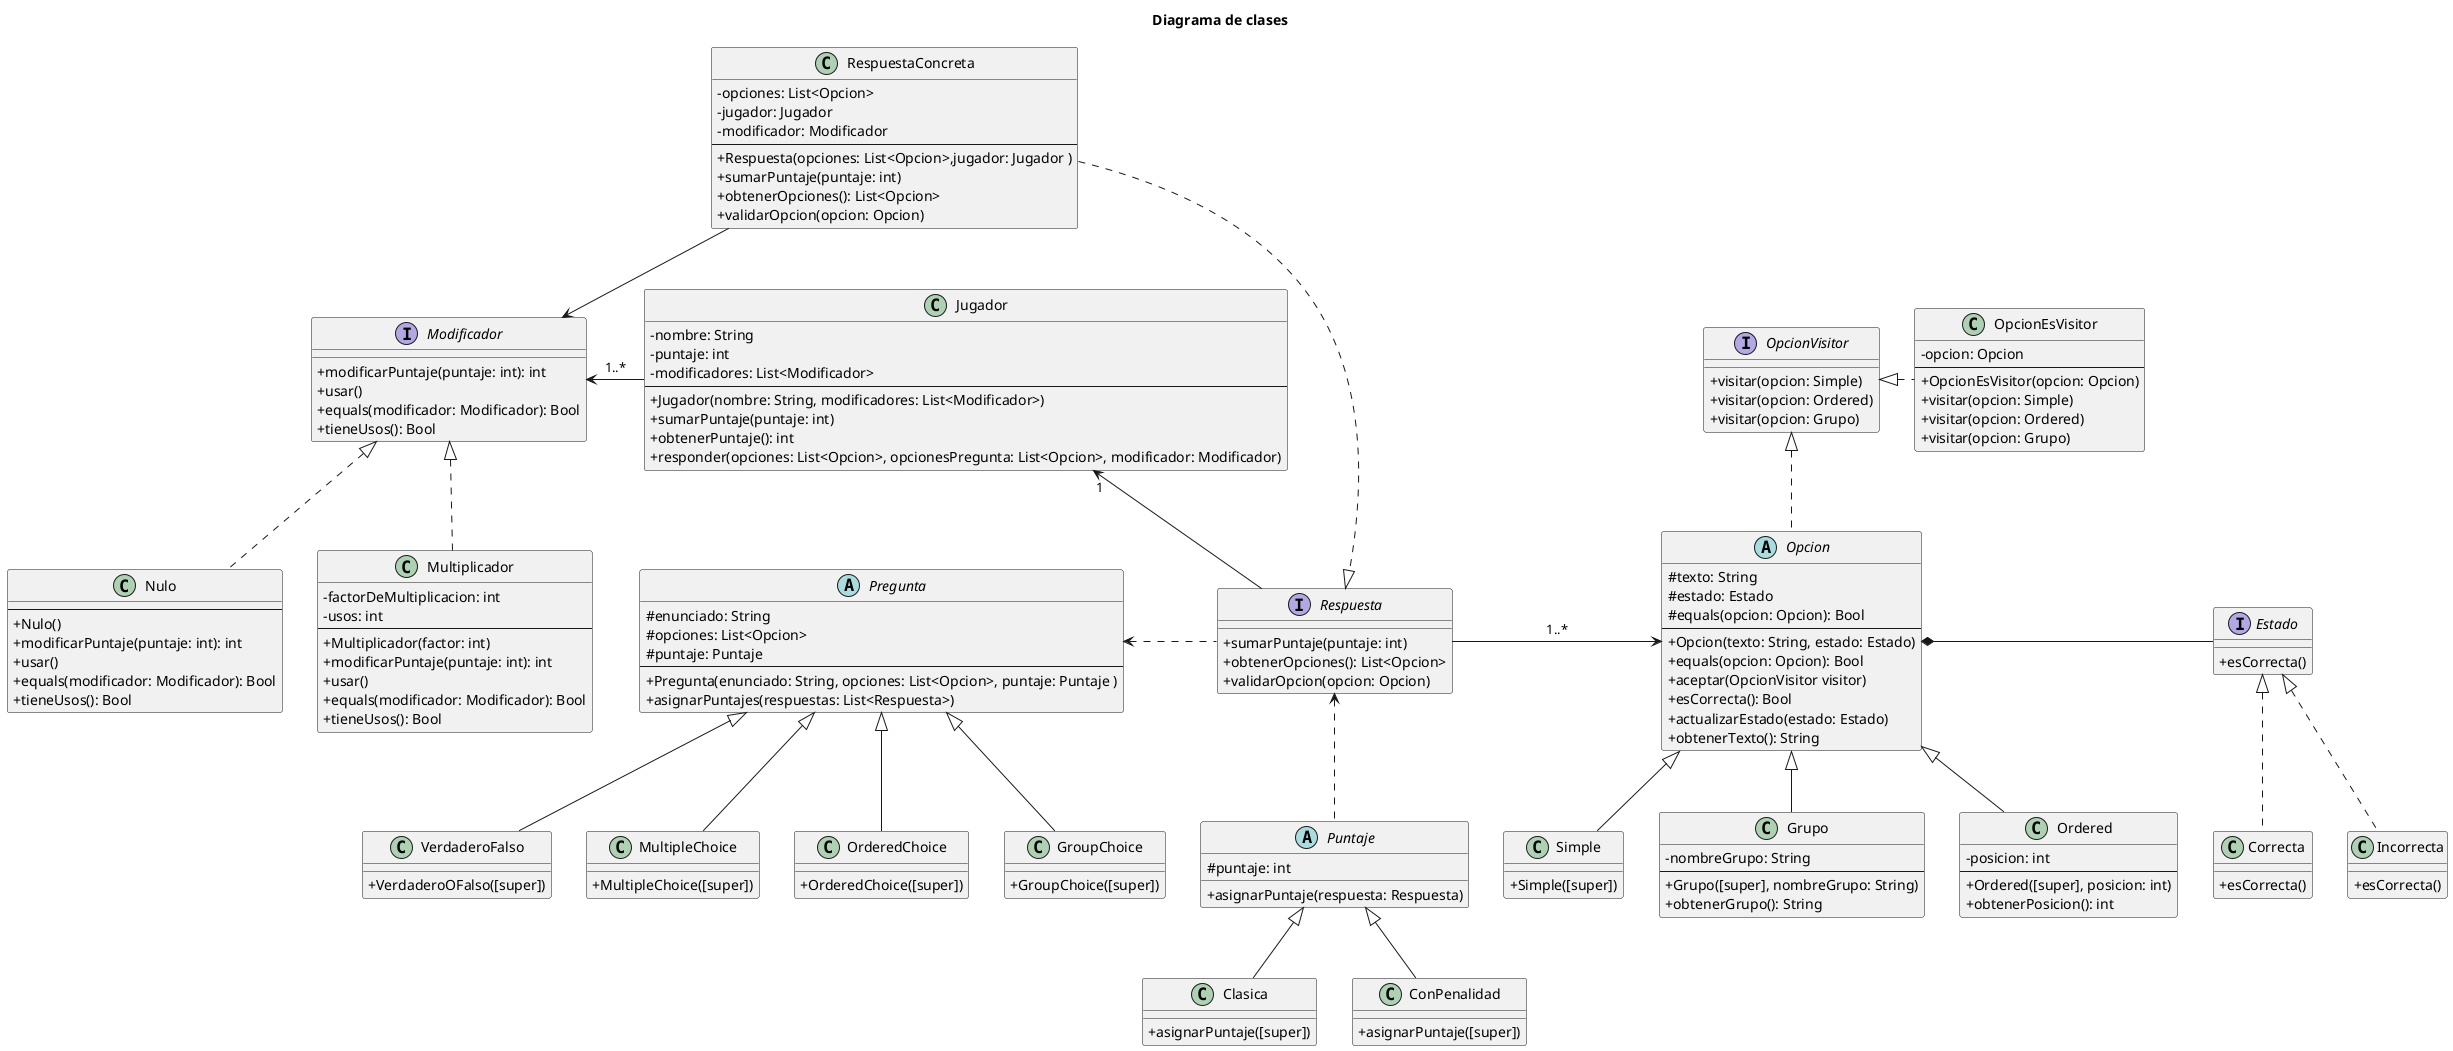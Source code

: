 @startuml diagrama de clases
skinparam classAttributeIconSize 0
title Diagrama de clases

class Jugador{
    - nombre: String
    - puntaje: int
    - modificadores: List<Modificador>
    ---
    + Jugador(nombre: String, modificadores: List<Modificador>)
    + sumarPuntaje(puntaje: int)
    + obtenerPuntaje(): int
    + responder(opciones: List<Opcion>, opcionesPregunta: List<Opcion>, modificador: Modificador)
}

interface Modificador {
    + modificarPuntaje(puntaje: int): int
    + usar()
    + equals(modificador: Modificador): Bool
    + tieneUsos(): Bool
}

class Multiplicador {
    - factorDeMultiplicacion: int
    - usos: int
    ---
    + Multiplicador(factor: int)
    + modificarPuntaje(puntaje: int): int
    + usar()
    + equals(modificador: Modificador): Bool
    + tieneUsos(): Bool
}

class Nulo {
    ---
    + Nulo()
    + modificarPuntaje(puntaje: int): int
    + usar()
    + equals(modificador: Modificador): Bool
    + tieneUsos(): Bool
}

interface Respuesta {
    + sumarPuntaje(puntaje: int)
    + obtenerOpciones(): List<Opcion>
    + validarOpcion(opcion: Opcion)
}

Class RespuestaConcreta {
    - opciones: List<Opcion>
    - jugador: Jugador
    - modificador: Modificador
    ---
    + Respuesta(opciones: List<Opcion>,jugador: Jugador )
    + sumarPuntaje(puntaje: int)
    + obtenerOpciones(): List<Opcion>
    + validarOpcion(opcion: Opcion)
}

 abstract class Puntaje {
     # puntaje: int
     + asignarPuntaje(respuesta: Respuesta)
}

class Clasica extends Puntaje{
     + asignarPuntaje([super])
}

class ConPenalidad extends Puntaje{
     + asignarPuntaje([super])
}

abstract class Pregunta {
    # enunciado: String
    # opciones: List<Opcion>
    # puntaje: Puntaje
    ---
    + Pregunta(enunciado: String, opciones: List<Opcion>, puntaje: Puntaje )
    + asignarPuntajes(respuestas: List<Respuesta>)
}

class VerdaderoFalso extends Pregunta {
    +VerdaderoOFalso([super])
}

class MultipleChoice extends Pregunta {
    +MultipleChoice([super])
}

class OrderedChoice extends Pregunta {
    +OrderedChoice([super])
}

class GroupChoice extends Pregunta {
    +GroupChoice([super])
}

abstract class Opcion {
    #texto: String
    #estado: Estado
    #equals(opcion: Opcion): Bool
    ---
    +Opcion(texto: String, estado: Estado)
    +equals(opcion: Opcion): Bool
    +aceptar(OpcionVisitor visitor)
    +esCorrecta(): Bool
    +actualizarEstado(estado: Estado)
    +obtenerTexto(): String
}

class Ordered extends Opcion {
    -posicion: int
    ---
    +Ordered([super], posicion: int)
    +obtenerPosicion(): int
}

class Simple extends Opcion {
    +Simple([super])
}

class Grupo extends Opcion {
    -nombreGrupo: String
    ---
    +Grupo([super], nombreGrupo: String)
    +obtenerGrupo(): String
}

interface Estado {
    + esCorrecta()
}

class Correcta implements Estado {
    + esCorrecta()
}

class Incorrecta implements Estado {
    + esCorrecta()
}

interface OpcionVisitor {
    + visitar(opcion: Simple)
    + visitar(opcion: Ordered)
    + visitar(opcion: Grupo)
}

class OpcionEsVisitor {
    -opcion: Opcion
    ---
    + OpcionEsVisitor(opcion: Opcion)
    + visitar(opcion: Simple)
    + visitar(opcion: Ordered)
    + visitar(opcion: Grupo)
}

Jugador "1" <-d- Respuesta
Respuesta .l.> Pregunta
Puntaje .u.> Respuesta
Opcion *-r- Estado
Respuesta -> Opcion:"1..*"
Opcion .u.|> OpcionVisitor
OpcionEsVisitor .l.|> OpcionVisitor
RespuestaConcreta ..|> Respuesta
Jugador -l> Modificador: "1..*"
Multiplicador .u.|> Modificador
Nulo .u.|> Modificador
RespuestaConcreta --> Modificador

@enduml